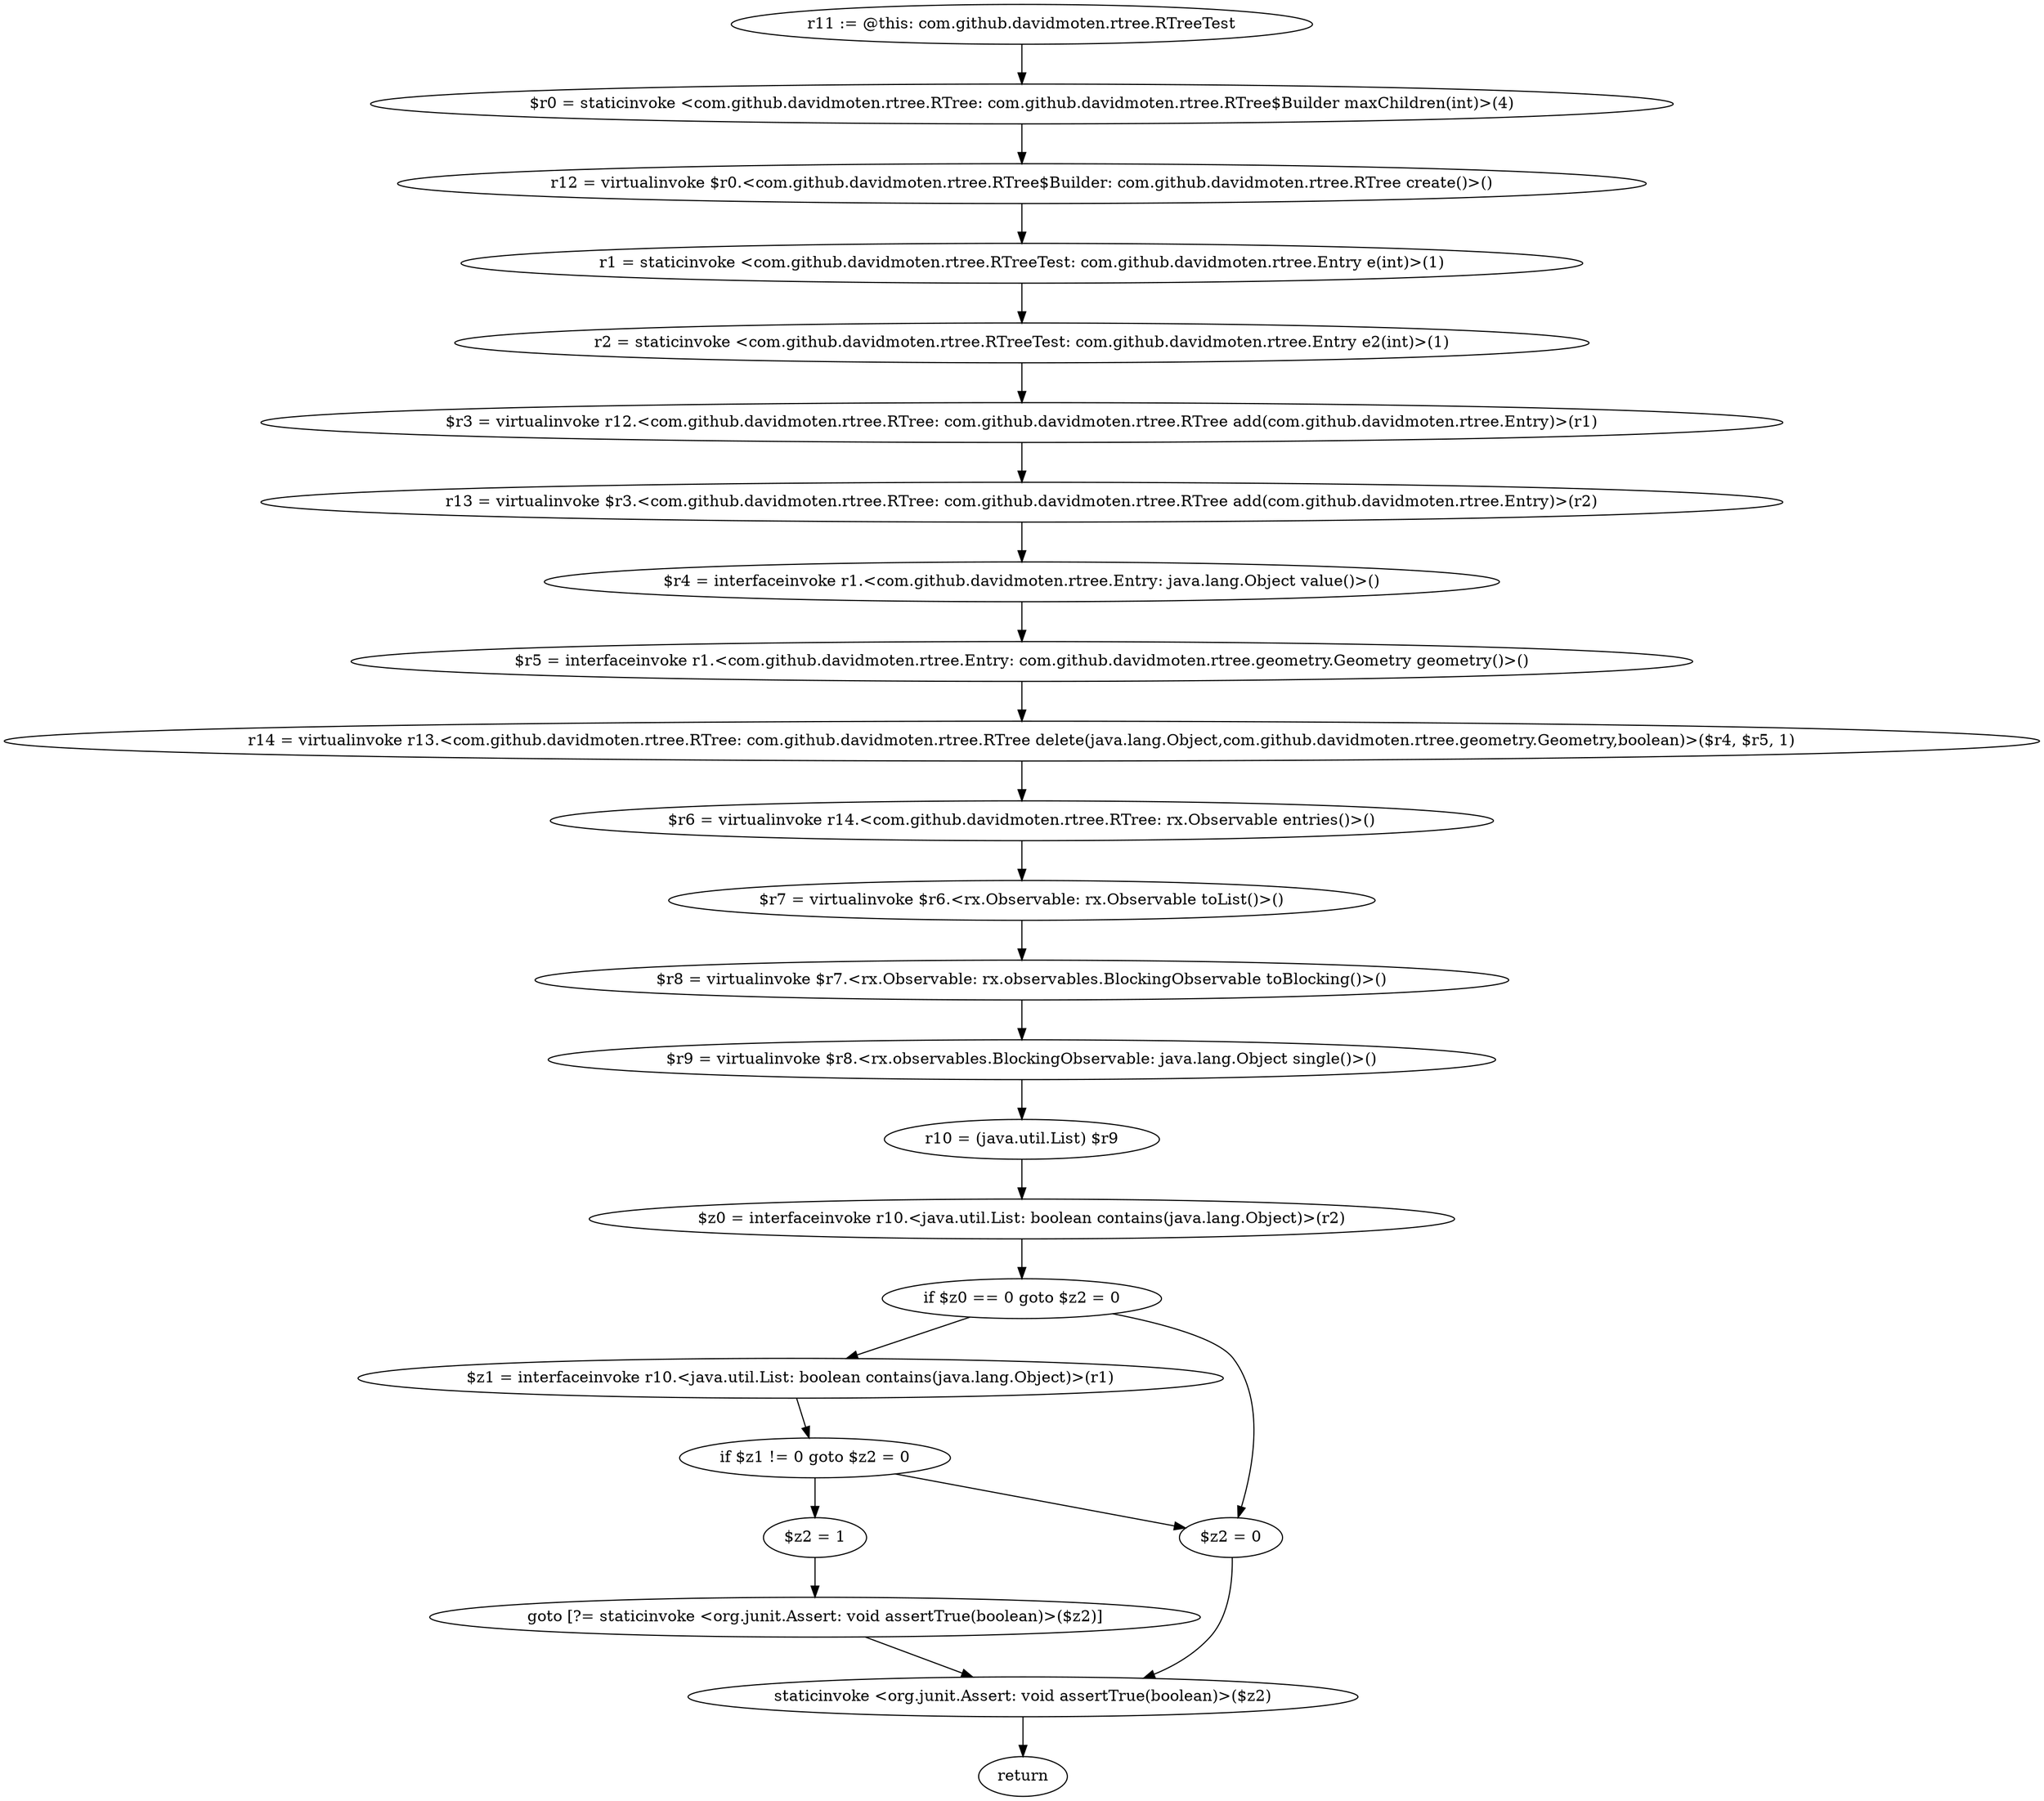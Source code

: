 digraph "unitGraph" {
    "r11 := @this: com.github.davidmoten.rtree.RTreeTest"
    "$r0 = staticinvoke <com.github.davidmoten.rtree.RTree: com.github.davidmoten.rtree.RTree$Builder maxChildren(int)>(4)"
    "r12 = virtualinvoke $r0.<com.github.davidmoten.rtree.RTree$Builder: com.github.davidmoten.rtree.RTree create()>()"
    "r1 = staticinvoke <com.github.davidmoten.rtree.RTreeTest: com.github.davidmoten.rtree.Entry e(int)>(1)"
    "r2 = staticinvoke <com.github.davidmoten.rtree.RTreeTest: com.github.davidmoten.rtree.Entry e2(int)>(1)"
    "$r3 = virtualinvoke r12.<com.github.davidmoten.rtree.RTree: com.github.davidmoten.rtree.RTree add(com.github.davidmoten.rtree.Entry)>(r1)"
    "r13 = virtualinvoke $r3.<com.github.davidmoten.rtree.RTree: com.github.davidmoten.rtree.RTree add(com.github.davidmoten.rtree.Entry)>(r2)"
    "$r4 = interfaceinvoke r1.<com.github.davidmoten.rtree.Entry: java.lang.Object value()>()"
    "$r5 = interfaceinvoke r1.<com.github.davidmoten.rtree.Entry: com.github.davidmoten.rtree.geometry.Geometry geometry()>()"
    "r14 = virtualinvoke r13.<com.github.davidmoten.rtree.RTree: com.github.davidmoten.rtree.RTree delete(java.lang.Object,com.github.davidmoten.rtree.geometry.Geometry,boolean)>($r4, $r5, 1)"
    "$r6 = virtualinvoke r14.<com.github.davidmoten.rtree.RTree: rx.Observable entries()>()"
    "$r7 = virtualinvoke $r6.<rx.Observable: rx.Observable toList()>()"
    "$r8 = virtualinvoke $r7.<rx.Observable: rx.observables.BlockingObservable toBlocking()>()"
    "$r9 = virtualinvoke $r8.<rx.observables.BlockingObservable: java.lang.Object single()>()"
    "r10 = (java.util.List) $r9"
    "$z0 = interfaceinvoke r10.<java.util.List: boolean contains(java.lang.Object)>(r2)"
    "if $z0 == 0 goto $z2 = 0"
    "$z1 = interfaceinvoke r10.<java.util.List: boolean contains(java.lang.Object)>(r1)"
    "if $z1 != 0 goto $z2 = 0"
    "$z2 = 1"
    "goto [?= staticinvoke <org.junit.Assert: void assertTrue(boolean)>($z2)]"
    "$z2 = 0"
    "staticinvoke <org.junit.Assert: void assertTrue(boolean)>($z2)"
    "return"
    "r11 := @this: com.github.davidmoten.rtree.RTreeTest"->"$r0 = staticinvoke <com.github.davidmoten.rtree.RTree: com.github.davidmoten.rtree.RTree$Builder maxChildren(int)>(4)";
    "$r0 = staticinvoke <com.github.davidmoten.rtree.RTree: com.github.davidmoten.rtree.RTree$Builder maxChildren(int)>(4)"->"r12 = virtualinvoke $r0.<com.github.davidmoten.rtree.RTree$Builder: com.github.davidmoten.rtree.RTree create()>()";
    "r12 = virtualinvoke $r0.<com.github.davidmoten.rtree.RTree$Builder: com.github.davidmoten.rtree.RTree create()>()"->"r1 = staticinvoke <com.github.davidmoten.rtree.RTreeTest: com.github.davidmoten.rtree.Entry e(int)>(1)";
    "r1 = staticinvoke <com.github.davidmoten.rtree.RTreeTest: com.github.davidmoten.rtree.Entry e(int)>(1)"->"r2 = staticinvoke <com.github.davidmoten.rtree.RTreeTest: com.github.davidmoten.rtree.Entry e2(int)>(1)";
    "r2 = staticinvoke <com.github.davidmoten.rtree.RTreeTest: com.github.davidmoten.rtree.Entry e2(int)>(1)"->"$r3 = virtualinvoke r12.<com.github.davidmoten.rtree.RTree: com.github.davidmoten.rtree.RTree add(com.github.davidmoten.rtree.Entry)>(r1)";
    "$r3 = virtualinvoke r12.<com.github.davidmoten.rtree.RTree: com.github.davidmoten.rtree.RTree add(com.github.davidmoten.rtree.Entry)>(r1)"->"r13 = virtualinvoke $r3.<com.github.davidmoten.rtree.RTree: com.github.davidmoten.rtree.RTree add(com.github.davidmoten.rtree.Entry)>(r2)";
    "r13 = virtualinvoke $r3.<com.github.davidmoten.rtree.RTree: com.github.davidmoten.rtree.RTree add(com.github.davidmoten.rtree.Entry)>(r2)"->"$r4 = interfaceinvoke r1.<com.github.davidmoten.rtree.Entry: java.lang.Object value()>()";
    "$r4 = interfaceinvoke r1.<com.github.davidmoten.rtree.Entry: java.lang.Object value()>()"->"$r5 = interfaceinvoke r1.<com.github.davidmoten.rtree.Entry: com.github.davidmoten.rtree.geometry.Geometry geometry()>()";
    "$r5 = interfaceinvoke r1.<com.github.davidmoten.rtree.Entry: com.github.davidmoten.rtree.geometry.Geometry geometry()>()"->"r14 = virtualinvoke r13.<com.github.davidmoten.rtree.RTree: com.github.davidmoten.rtree.RTree delete(java.lang.Object,com.github.davidmoten.rtree.geometry.Geometry,boolean)>($r4, $r5, 1)";
    "r14 = virtualinvoke r13.<com.github.davidmoten.rtree.RTree: com.github.davidmoten.rtree.RTree delete(java.lang.Object,com.github.davidmoten.rtree.geometry.Geometry,boolean)>($r4, $r5, 1)"->"$r6 = virtualinvoke r14.<com.github.davidmoten.rtree.RTree: rx.Observable entries()>()";
    "$r6 = virtualinvoke r14.<com.github.davidmoten.rtree.RTree: rx.Observable entries()>()"->"$r7 = virtualinvoke $r6.<rx.Observable: rx.Observable toList()>()";
    "$r7 = virtualinvoke $r6.<rx.Observable: rx.Observable toList()>()"->"$r8 = virtualinvoke $r7.<rx.Observable: rx.observables.BlockingObservable toBlocking()>()";
    "$r8 = virtualinvoke $r7.<rx.Observable: rx.observables.BlockingObservable toBlocking()>()"->"$r9 = virtualinvoke $r8.<rx.observables.BlockingObservable: java.lang.Object single()>()";
    "$r9 = virtualinvoke $r8.<rx.observables.BlockingObservable: java.lang.Object single()>()"->"r10 = (java.util.List) $r9";
    "r10 = (java.util.List) $r9"->"$z0 = interfaceinvoke r10.<java.util.List: boolean contains(java.lang.Object)>(r2)";
    "$z0 = interfaceinvoke r10.<java.util.List: boolean contains(java.lang.Object)>(r2)"->"if $z0 == 0 goto $z2 = 0";
    "if $z0 == 0 goto $z2 = 0"->"$z1 = interfaceinvoke r10.<java.util.List: boolean contains(java.lang.Object)>(r1)";
    "if $z0 == 0 goto $z2 = 0"->"$z2 = 0";
    "$z1 = interfaceinvoke r10.<java.util.List: boolean contains(java.lang.Object)>(r1)"->"if $z1 != 0 goto $z2 = 0";
    "if $z1 != 0 goto $z2 = 0"->"$z2 = 1";
    "if $z1 != 0 goto $z2 = 0"->"$z2 = 0";
    "$z2 = 1"->"goto [?= staticinvoke <org.junit.Assert: void assertTrue(boolean)>($z2)]";
    "goto [?= staticinvoke <org.junit.Assert: void assertTrue(boolean)>($z2)]"->"staticinvoke <org.junit.Assert: void assertTrue(boolean)>($z2)";
    "$z2 = 0"->"staticinvoke <org.junit.Assert: void assertTrue(boolean)>($z2)";
    "staticinvoke <org.junit.Assert: void assertTrue(boolean)>($z2)"->"return";
}

